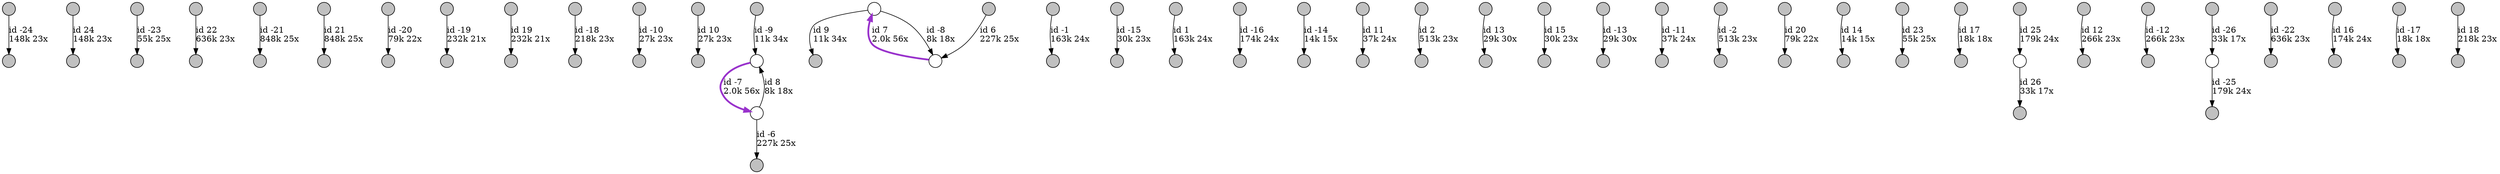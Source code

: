digraph {
nodesep = 0.5;
node [shape = circle, label = "", height = 0.3];
"0" [style = "filled", fillcolor = "grey"];
"1" [style = "filled", fillcolor = "grey"];
"2" [style = "filled", fillcolor = "grey"];
"3" [style = "filled", fillcolor = "grey"];
"4" [style = "filled", fillcolor = "grey"];
"5" [style = "filled", fillcolor = "grey"];
"6" [style = "filled", fillcolor = "grey"];
"7" [style = "filled", fillcolor = "grey"];
"8" [style = "filled", fillcolor = "grey"];
"9" [style = "filled", fillcolor = "grey"];
"10" [style = "filled", fillcolor = "grey"];
"11" [style = "filled", fillcolor = "grey"];
"12" [style = "filled", fillcolor = "grey"];
"13" [style = "filled", fillcolor = "grey"];
"14" [style = "filled", fillcolor = "grey"];
"15" [style = "filled", fillcolor = "grey"];
"16" [style = "filled", fillcolor = "grey"];
"17" [style = "filled", fillcolor = "grey"];
"18" [style = "filled", fillcolor = "grey"];
"19" [style = "filled", fillcolor = "grey"];
"20" [style = "filled", fillcolor = "grey"];
"21" [style = "filled", fillcolor = "grey"];
"22" [style = "filled", fillcolor = "grey"];
"23" [style = "filled", fillcolor = "grey"];
"24" [style = "filled", fillcolor = "grey"];
"25" [style = "filled", fillcolor = "grey"];
"26" [style = "filled", fillcolor = "grey"];
"27" [style = "filled", fillcolor = "grey"];
"28" [style = "filled", fillcolor = "grey"];
"29" [style = "filled", fillcolor = "grey"];
"30" [style = "filled", fillcolor = "grey"];
"31" [style = "filled", fillcolor = "grey"];
"32" [style = "filled", fillcolor = "grey"];
"33" [style = "filled", fillcolor = "grey"];
"34" [style = "filled", fillcolor = "grey"];
"35" [style = "filled", fillcolor = "grey"];
"36" [style = "filled", fillcolor = "grey"];
"37" [style = "filled", fillcolor = "grey"];
"38" [style = "filled", fillcolor = "grey"];
"39" [style = "filled", fillcolor = "grey"];
"40" [style = "filled", fillcolor = "grey"];
"41" [style = "filled", fillcolor = "grey"];
"42" [style = "filled", fillcolor = "grey"];
"43" [style = "filled", fillcolor = "grey"];
"44" [style = "filled", fillcolor = "grey"];
"45" [style = "filled", fillcolor = "grey"];
"46" [style = "filled", fillcolor = "grey"];
"47" [style = "filled", fillcolor = "grey"];
"48" [style = "filled", fillcolor = "grey"];
"49" [style = "filled", fillcolor = "grey"];
"50" [style = "filled", fillcolor = "grey"];
"51" [style = "filled", fillcolor = "grey"];
"52" [style = "filled", fillcolor = "grey"];
"53" [style = "filled", fillcolor = "grey"];
"54" [style = "filled", fillcolor = "grey"];
"55" [style = "filled", fillcolor = "grey"];
"56" [style = "filled", fillcolor = "grey"];
"57" [style = "filled", fillcolor = "grey"];
"58" [style = "filled", fillcolor = "grey"];
"59" [style = "filled", fillcolor = "grey"];
"60" [style = "filled", fillcolor = "grey"];
"61" [style = "filled", fillcolor = "grey"];
"62" [style = "filled", fillcolor = "grey"];
"63" [style = "filled", fillcolor = "grey"];
"64" [style = "filled", fillcolor = "grey"];
"65" [style = "filled", fillcolor = "grey"];
"66" [style = "filled", fillcolor = "grey"];
"67" [style = "filled", fillcolor = "grey"];
"68" [style = "filled", fillcolor = "grey"];
"69" [style = "filled", fillcolor = "grey"];
"70" [style = "filled", fillcolor = "grey"];
"71" [style = "filled", fillcolor = "grey"];
"72" [style = "filled", fillcolor = "grey"];
"73" [style = "filled", fillcolor = "grey"];
"74" [style = "filled", fillcolor = "grey"];
"75" [style = "filled", fillcolor = "grey"];
"28" -> "45" [label = "id 1\l163k 24x", color = "black"] ;
"36" -> "25" [label = "id -1\l163k 24x", color = "black"] ;
"32" -> "38" [label = "id 2\l513k 23x", color = "black"] ;
"41" -> "50" [label = "id -2\l513k 23x", color = "black"] ;
"26" -> "76" [label = "id 6\l227k 25x", color = "black"] ;
"77" -> "33" [label = "id -6\l227k 25x", color = "black"] ;
"76" -> "78" [label = "id 7\l2.0k 56x", color = "darkorchid" , penwidth = 3] ;
"79" -> "77" [label = "id -7\l2.0k 56x", color = "darkorchid" , penwidth = 3] ;
"77" -> "79" [label = "id 8\l8k 18x", color = "black"] ;
"78" -> "76" [label = "id -8\l8k 18x", color = "black"] ;
"78" -> "23" [label = "id 9\l11k 34x", color = "black"] ;
"22" -> "79" [label = "id -9\l11k 34x", color = "black"] ;
"21" -> "20" [label = "id 10\l27k 23x", color = "black"] ;
"19" -> "18" [label = "id -10\l27k 23x", color = "black"] ;
"31" -> "37" [label = "id 11\l37k 24x", color = "black"] ;
"40" -> "51" [label = "id -11\l37k 24x", color = "black"] ;
"53" -> "54" [label = "id 12\l266k 23x", color = "black"] ;
"55" -> "57" [label = "id -12\l266k 23x", color = "black"] ;
"60" -> "34" [label = "id 13\l29k 30x", color = "black"] ;
"39" -> "42" [label = "id -13\l29k 30x", color = "black"] ;
"61" -> "44" [label = "id 14\l14k 15x", color = "black"] ;
"30" -> "49" [label = "id -14\l14k 15x", color = "black"] ;
"62" -> "35" [label = "id 15\l30k 23x", color = "black"] ;
"27" -> "63" [label = "id -15\l30k 23x", color = "black"] ;
"65" -> "66" [label = "id 16\l174k 24x", color = "black"] ;
"68" -> "29" [label = "id -16\l174k 24x", color = "black"] ;
"69" -> "47" [label = "id 17\l18k 18x", color = "black"] ;
"70" -> "72" [label = "id -17\l18k 18x", color = "black"] ;
"73" -> "74" [label = "id 18\l218k 23x", color = "black"] ;
"75" -> "17" [label = "id -18\l218k 23x", color = "black"] ;
"16" -> "14" [label = "id 19\l232k 21x", color = "black"] ;
"13" -> "11" [label = "id -19\l232k 21x", color = "black"] ;
"43" -> "48" [label = "id 20\l79k 22x", color = "black"] ;
"10" -> "9" [label = "id -20\l79k 22x", color = "black"] ;
"8" -> "7" [label = "id 21\l848k 25x", color = "black"] ;
"6" -> "5" [label = "id -21\l848k 25x", color = "black"] ;
"4" -> "3" [label = "id 22\l636k 23x", color = "black"] ;
"64" -> "67" [label = "id -22\l636k 23x", color = "black"] ;
"46" -> "71" [label = "id 23\l55k 25x", color = "black"] ;
"2" -> "24" [label = "id -23\l55k 25x", color = "black"] ;
"1" -> "15" [label = "id 24\l148k 23x", color = "black"] ;
"12" -> "0" [label = "id -24\l148k 23x", color = "black"] ;
"52" -> "80" [label = "id 25\l179k 24x", color = "black"] ;
"81" -> "56" [label = "id -25\l179k 24x", color = "black"] ;
"80" -> "59" [label = "id 26\l33k 17x", color = "black"] ;
"58" -> "81" [label = "id -26\l33k 17x", color = "black"] ;
}
